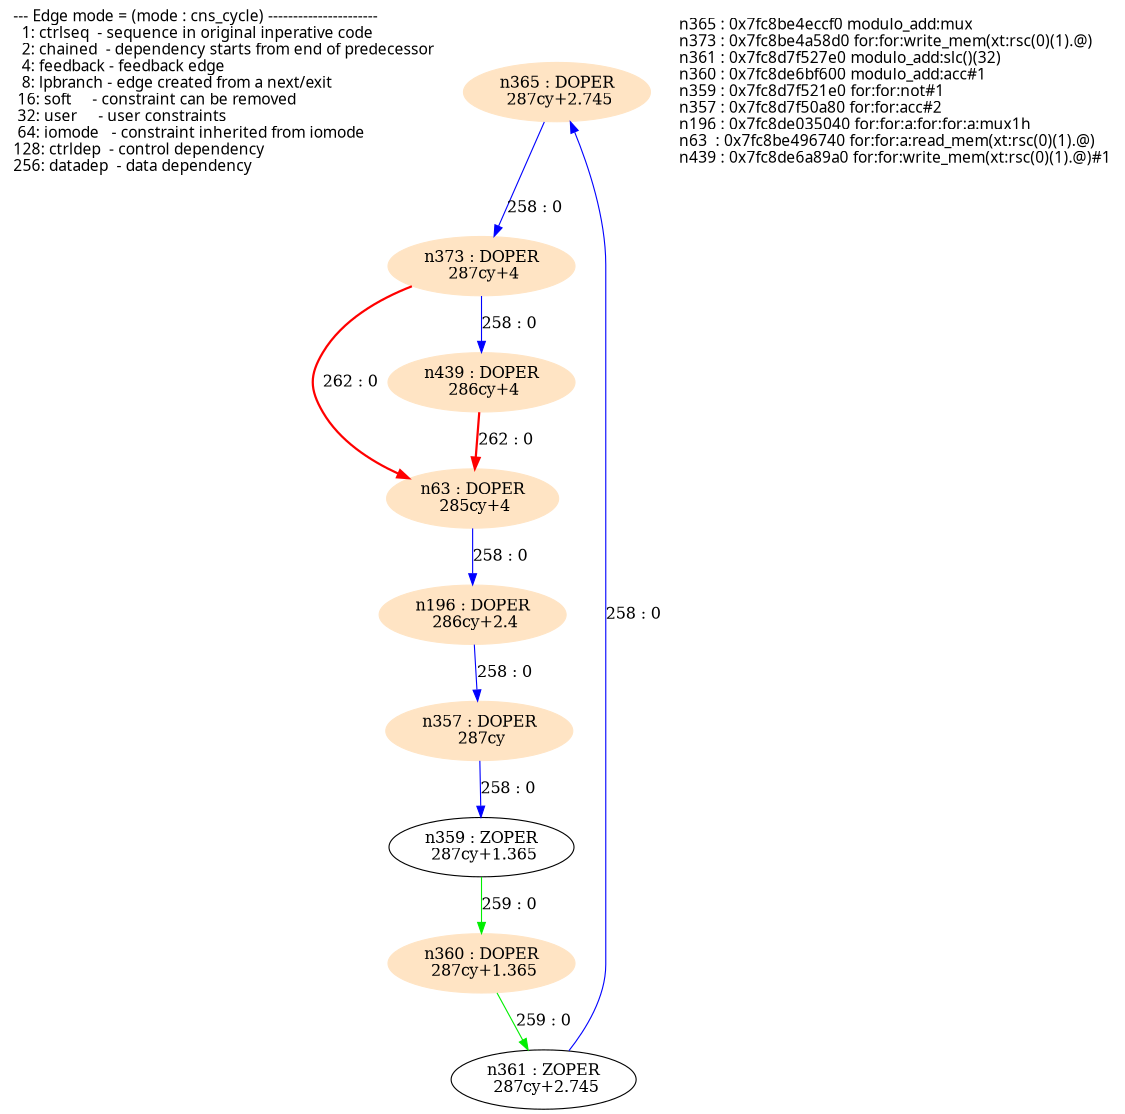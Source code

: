 digraph G {
  size="7.5,10"; center=true; ratio=auto;
  m1[fontname=Fixed,labeljust=left,label="--- Edge mode = (mode : cns_cycle) ----------------------\l  1: ctrlseq  - sequence in original inperative code     \l  2: chained  - dependency starts from end of predecessor\l  4: feedback - feedback edge                            \l  8: lpbranch - edge created from a next/exit            \l 16: soft     - constraint can be removed                \l 32: user     - user constraints                         \l 64: iomode   - constraint inherited from iomode         \l128: ctrldep  - control dependency                       \l256: datadep  - data dependency                          \l",shape=none];
  n365[label="n365 : DOPER\n 287cy+2.745\n",shape=ellipse,style=filled,color=bisque];
  n373[label="n373 : DOPER\n 287cy+4\n",shape=ellipse,style=filled,color=bisque];
  n361[label="n361 : ZOPER\n 287cy+2.745\n",shape=ellipse];
  n360[label="n360 : DOPER\n 287cy+1.365\n",shape=ellipse,style=filled,color=bisque];
  n359[label="n359 : ZOPER\n 287cy+1.365\n",shape=ellipse];
  n357[label="n357 : DOPER\n 287cy\n",shape=ellipse,style=filled,color=bisque];
  n196[label="n196 : DOPER\n 286cy+2.4\n",shape=ellipse,style=filled,color=bisque];
  n63[label="n63 : DOPER\n 285cy+4\n",shape=ellipse,style=filled,color=bisque];
  n439[label="n439 : DOPER\n 286cy+4\n",shape=ellipse,style=filled,color=bisque];
  m2[fontname=Fixed,labeljust=left,label="n365 : 0x7fc8be4eccf0 modulo_add:mux\ln373 : 0x7fc8be4a58d0 for:for:write_mem(xt:rsc(0)(1).@)\ln361 : 0x7fc8d7f527e0 modulo_add:slc()(32)\ln360 : 0x7fc8de6bf600 modulo_add:acc#1\ln359 : 0x7fc8d7f521e0 for:for:not#1\ln357 : 0x7fc8d7f50a80 for:for:acc#2\ln196 : 0x7fc8de035040 for:for:a:for:for:a:mux1h\ln63  : 0x7fc8be496740 for:for:a:read_mem(xt:rsc(0)(1).@)\ln439 : 0x7fc8de6a89a0 for:for:write_mem(xt:rsc(0)(1).@)#1\l",shape=none];
  n365 -> n373[label="258 : 0",color=blue];
  n361 -> n365[label="258 : 0",color=blue];
  n360 -> n361[label="259 : 0",color=green2];
  n359 -> n360[label="259 : 0",color=green2];
  n357 -> n359[label="258 : 0",color=blue];
  n196 -> n357[label="258 : 0",color=blue];
  n63 -> n196[label="258 : 0",color=blue];
  n439 -> n63[label="262 : 0",color=red, style=bold];
  n373 -> n439[label="258 : 0",color=blue];
  n373 -> n63[label="262 : 0",color=red, style=bold];
}

